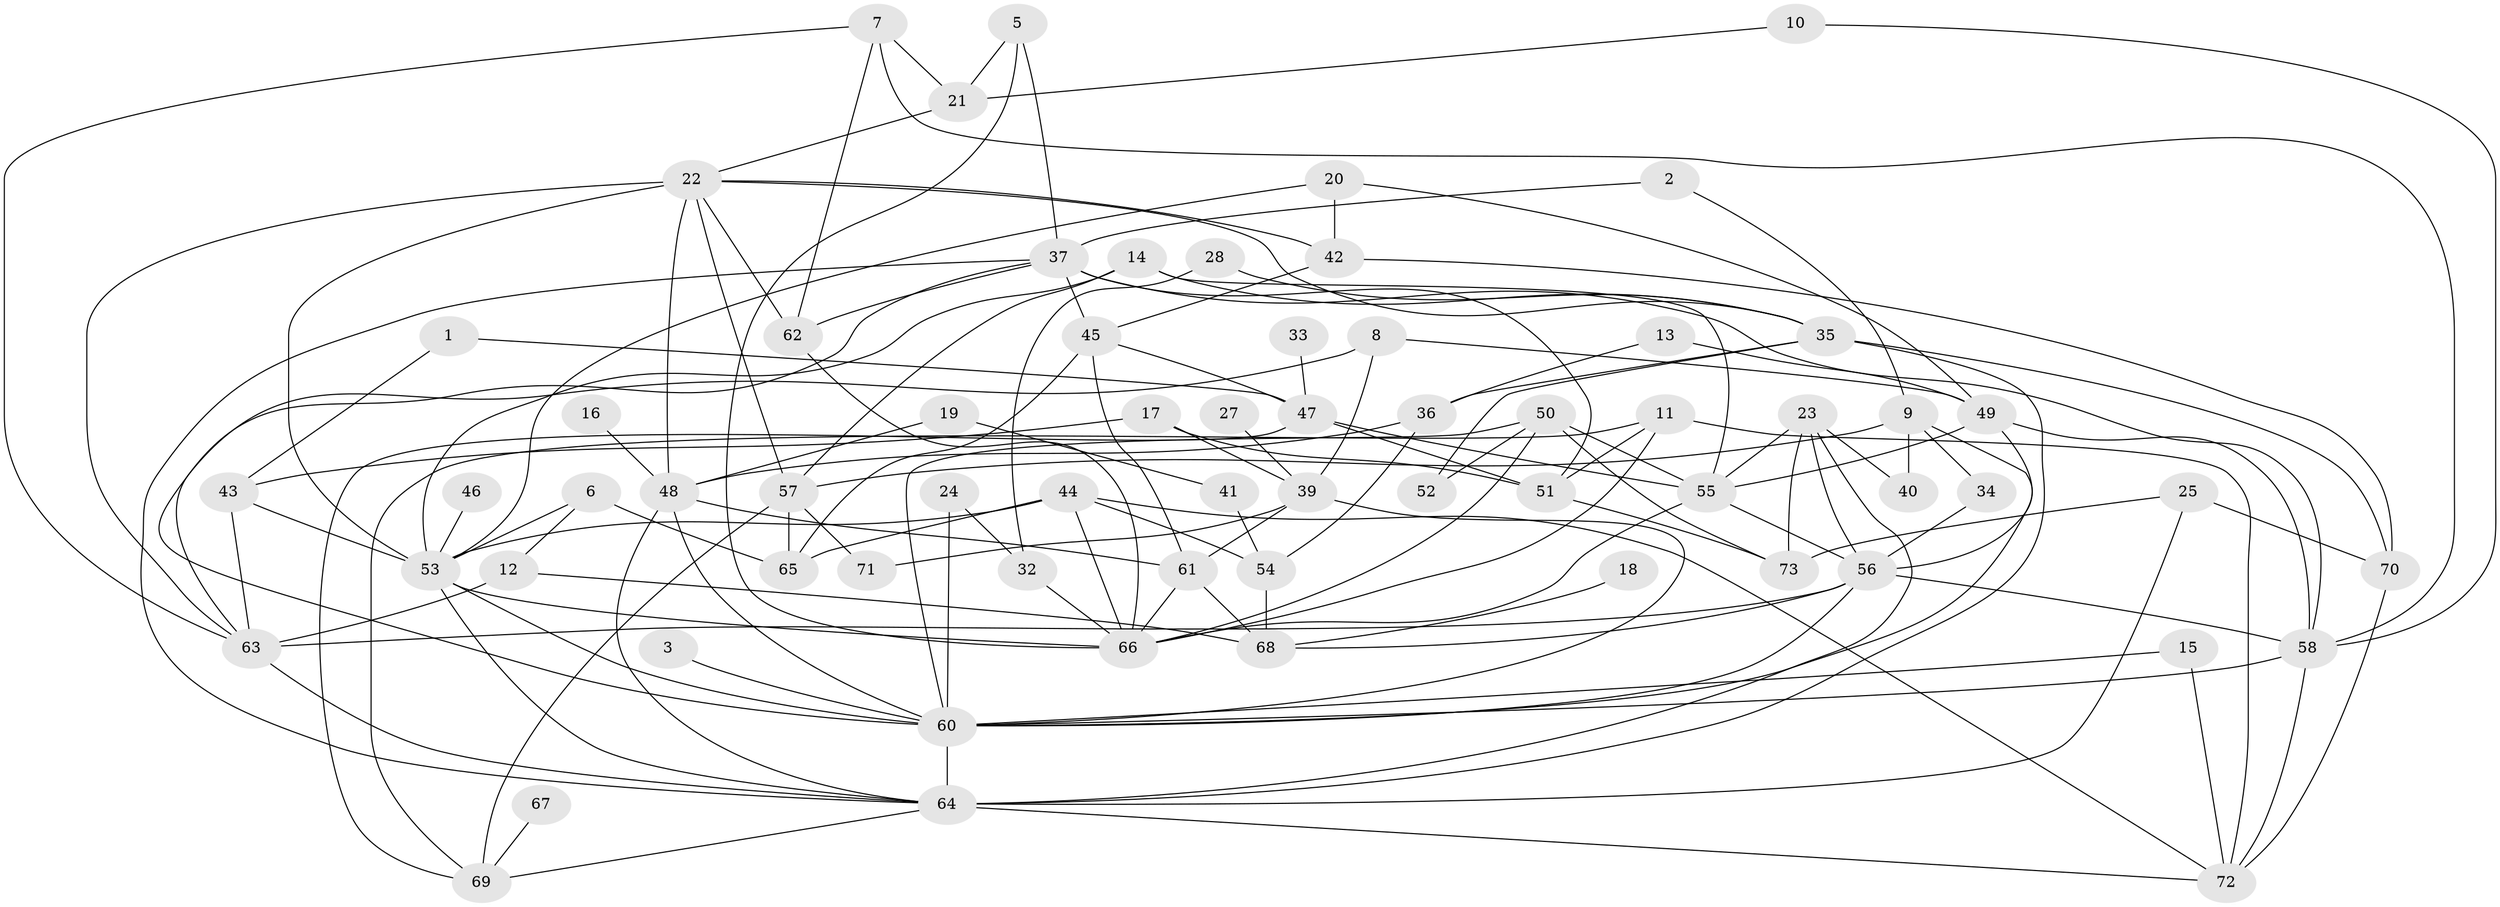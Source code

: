 // original degree distribution, {9: 0.006896551724137931, 1: 0.13793103448275862, 3: 0.25517241379310346, 2: 0.25517241379310346, 4: 0.12413793103448276, 6: 0.04827586206896552, 5: 0.1103448275862069, 0: 0.034482758620689655, 7: 0.027586206896551724}
// Generated by graph-tools (version 1.1) at 2025/49/03/09/25 03:49:09]
// undirected, 66 vertices, 140 edges
graph export_dot {
graph [start="1"]
  node [color=gray90,style=filled];
  1;
  2;
  3;
  5;
  6;
  7;
  8;
  9;
  10;
  11;
  12;
  13;
  14;
  15;
  16;
  17;
  18;
  19;
  20;
  21;
  22;
  23;
  24;
  25;
  27;
  28;
  32;
  33;
  34;
  35;
  36;
  37;
  39;
  40;
  41;
  42;
  43;
  44;
  45;
  46;
  47;
  48;
  49;
  50;
  51;
  52;
  53;
  54;
  55;
  56;
  57;
  58;
  60;
  61;
  62;
  63;
  64;
  65;
  66;
  67;
  68;
  69;
  70;
  71;
  72;
  73;
  1 -- 43 [weight=1.0];
  1 -- 47 [weight=1.0];
  2 -- 9 [weight=1.0];
  2 -- 37 [weight=1.0];
  3 -- 60 [weight=1.0];
  5 -- 21 [weight=1.0];
  5 -- 37 [weight=1.0];
  5 -- 66 [weight=1.0];
  6 -- 12 [weight=1.0];
  6 -- 53 [weight=1.0];
  6 -- 65 [weight=1.0];
  7 -- 21 [weight=1.0];
  7 -- 58 [weight=1.0];
  7 -- 62 [weight=1.0];
  7 -- 63 [weight=1.0];
  8 -- 39 [weight=1.0];
  8 -- 49 [weight=1.0];
  8 -- 63 [weight=1.0];
  9 -- 34 [weight=1.0];
  9 -- 40 [weight=1.0];
  9 -- 57 [weight=1.0];
  9 -- 60 [weight=1.0];
  10 -- 21 [weight=1.0];
  10 -- 58 [weight=1.0];
  11 -- 51 [weight=1.0];
  11 -- 66 [weight=1.0];
  11 -- 69 [weight=1.0];
  11 -- 72 [weight=1.0];
  12 -- 63 [weight=1.0];
  12 -- 68 [weight=1.0];
  13 -- 36 [weight=1.0];
  13 -- 49 [weight=1.0];
  14 -- 35 [weight=1.0];
  14 -- 53 [weight=1.0];
  14 -- 55 [weight=1.0];
  14 -- 57 [weight=1.0];
  15 -- 60 [weight=1.0];
  15 -- 72 [weight=1.0];
  16 -- 48 [weight=1.0];
  17 -- 39 [weight=1.0];
  17 -- 43 [weight=1.0];
  17 -- 51 [weight=1.0];
  18 -- 68 [weight=1.0];
  19 -- 41 [weight=1.0];
  19 -- 48 [weight=1.0];
  20 -- 42 [weight=1.0];
  20 -- 49 [weight=1.0];
  20 -- 53 [weight=1.0];
  21 -- 22 [weight=1.0];
  22 -- 35 [weight=1.0];
  22 -- 42 [weight=1.0];
  22 -- 48 [weight=1.0];
  22 -- 53 [weight=1.0];
  22 -- 57 [weight=2.0];
  22 -- 62 [weight=1.0];
  22 -- 63 [weight=1.0];
  23 -- 40 [weight=1.0];
  23 -- 55 [weight=1.0];
  23 -- 56 [weight=1.0];
  23 -- 64 [weight=1.0];
  23 -- 73 [weight=1.0];
  24 -- 32 [weight=1.0];
  24 -- 60 [weight=1.0];
  25 -- 64 [weight=1.0];
  25 -- 70 [weight=1.0];
  25 -- 73 [weight=1.0];
  27 -- 39 [weight=1.0];
  28 -- 32 [weight=1.0];
  28 -- 35 [weight=1.0];
  32 -- 66 [weight=1.0];
  33 -- 47 [weight=1.0];
  34 -- 56 [weight=1.0];
  35 -- 36 [weight=1.0];
  35 -- 52 [weight=1.0];
  35 -- 64 [weight=2.0];
  35 -- 70 [weight=1.0];
  36 -- 48 [weight=1.0];
  36 -- 54 [weight=1.0];
  37 -- 45 [weight=1.0];
  37 -- 51 [weight=1.0];
  37 -- 58 [weight=1.0];
  37 -- 60 [weight=1.0];
  37 -- 62 [weight=1.0];
  37 -- 64 [weight=1.0];
  39 -- 60 [weight=1.0];
  39 -- 61 [weight=1.0];
  39 -- 71 [weight=1.0];
  41 -- 54 [weight=1.0];
  42 -- 45 [weight=1.0];
  42 -- 70 [weight=1.0];
  43 -- 53 [weight=1.0];
  43 -- 63 [weight=1.0];
  44 -- 53 [weight=1.0];
  44 -- 54 [weight=1.0];
  44 -- 65 [weight=1.0];
  44 -- 66 [weight=1.0];
  44 -- 72 [weight=1.0];
  45 -- 47 [weight=1.0];
  45 -- 61 [weight=1.0];
  45 -- 65 [weight=1.0];
  46 -- 53 [weight=1.0];
  47 -- 51 [weight=1.0];
  47 -- 55 [weight=1.0];
  47 -- 69 [weight=1.0];
  48 -- 60 [weight=2.0];
  48 -- 61 [weight=1.0];
  48 -- 64 [weight=1.0];
  49 -- 55 [weight=1.0];
  49 -- 56 [weight=1.0];
  49 -- 58 [weight=1.0];
  50 -- 52 [weight=1.0];
  50 -- 55 [weight=1.0];
  50 -- 60 [weight=1.0];
  50 -- 66 [weight=1.0];
  50 -- 73 [weight=1.0];
  51 -- 73 [weight=1.0];
  53 -- 60 [weight=1.0];
  53 -- 64 [weight=1.0];
  53 -- 66 [weight=1.0];
  54 -- 68 [weight=1.0];
  55 -- 56 [weight=1.0];
  55 -- 66 [weight=1.0];
  56 -- 58 [weight=2.0];
  56 -- 60 [weight=1.0];
  56 -- 63 [weight=1.0];
  56 -- 68 [weight=1.0];
  57 -- 65 [weight=1.0];
  57 -- 69 [weight=1.0];
  57 -- 71 [weight=1.0];
  58 -- 60 [weight=1.0];
  58 -- 72 [weight=1.0];
  60 -- 64 [weight=1.0];
  61 -- 66 [weight=1.0];
  61 -- 68 [weight=1.0];
  62 -- 66 [weight=1.0];
  63 -- 64 [weight=1.0];
  64 -- 69 [weight=1.0];
  64 -- 72 [weight=1.0];
  67 -- 69 [weight=1.0];
  70 -- 72 [weight=1.0];
}
